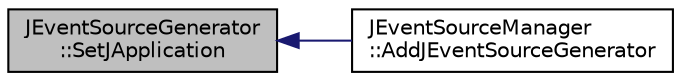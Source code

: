 digraph "JEventSourceGenerator::SetJApplication"
{
  edge [fontname="Helvetica",fontsize="10",labelfontname="Helvetica",labelfontsize="10"];
  node [fontname="Helvetica",fontsize="10",shape=record];
  rankdir="LR";
  Node1 [label="JEventSourceGenerator\l::SetJApplication",height=0.2,width=0.4,color="black", fillcolor="grey75", style="filled" fontcolor="black"];
  Node1 -> Node2 [dir="back",color="midnightblue",fontsize="10",style="solid",fontname="Helvetica"];
  Node2 [label="JEventSourceManager\l::AddJEventSourceGenerator",height=0.2,width=0.4,color="black", fillcolor="white", style="filled",URL="$class_j_event_source_manager.html#a7c0fec20e8b5b03ed3e21f2abf886708"];
}
